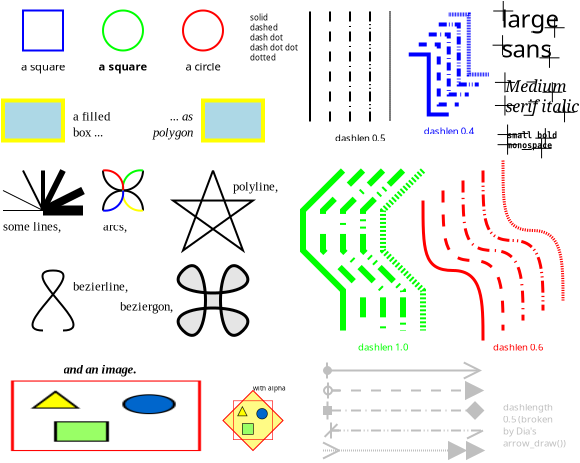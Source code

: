 <?xml version="1.0" encoding="UTF-8"?>
<dia:diagram xmlns:dia="http://www.lysator.liu.se/~alla/dia/">
  <dia:layer name="Background" visible="true">
    <dia:object type="Standard - Text" version="1" id="O0">
      <dia:attribute name="obj_pos">
        <dia:point val="26.108,5.081"/>
      </dia:attribute>
      <dia:attribute name="obj_bb">
        <dia:rectangle val="26.108,4.357;29.232,6.678"/>
      </dia:attribute>
      <dia:attribute name="text">
        <dia:composite type="text">
          <dia:attribute name="string">
            <dia:string>#Medium
serif italic#</dia:string>
          </dia:attribute>
          <dia:attribute name="font">
            <dia:font family="serif" style="8" name="Times-Italic"/>
          </dia:attribute>
          <dia:attribute name="height">
            <dia:real val="1"/>
          </dia:attribute>
          <dia:attribute name="pos">
            <dia:point val="26.108,5.081"/>
          </dia:attribute>
          <dia:attribute name="color">
            <dia:color val="#000000"/>
          </dia:attribute>
          <dia:attribute name="alignment">
            <dia:enum val="0"/>
          </dia:attribute>
        </dia:composite>
      </dia:attribute>
      <dia:attribute name="valign">
        <dia:enum val="3"/>
      </dia:attribute>
    </dia:object>
    <dia:object type="Standard - Polygon" version="0" id="O1">
      <dia:attribute name="obj_pos">
        <dia:point val="13.5,20"/>
      </dia:attribute>
      <dia:attribute name="obj_bb">
        <dia:rectangle val="12,20;15,23"/>
      </dia:attribute>
      <dia:attribute name="poly_points">
        <dia:point val="13.5,20"/>
        <dia:point val="15,21.5"/>
        <dia:point val="13.5,23"/>
        <dia:point val="12,21.5"/>
      </dia:attribute>
      <dia:attribute name="line_color">
        <dia:color val="#ff0000"/>
      </dia:attribute>
      <dia:attribute name="line_width">
        <dia:real val="0"/>
      </dia:attribute>
      <dia:attribute name="inner_color">
        <dia:color val="#fffb85"/>
      </dia:attribute>
      <dia:attribute name="show_background">
        <dia:boolean val="true"/>
      </dia:attribute>
    </dia:object>
    <dia:object type="Standard - Box" version="0" id="O2">
      <dia:attribute name="obj_pos">
        <dia:point val="6,1"/>
      </dia:attribute>
      <dia:attribute name="obj_bb">
        <dia:rectangle val="5.95,0.95;8.05,3.05"/>
      </dia:attribute>
      <dia:attribute name="elem_corner">
        <dia:point val="6,1"/>
      </dia:attribute>
      <dia:attribute name="elem_width">
        <dia:real val="2"/>
      </dia:attribute>
      <dia:attribute name="elem_height">
        <dia:real val="2"/>
      </dia:attribute>
      <dia:attribute name="border_color">
        <dia:color val="#00ff00"/>
      </dia:attribute>
      <dia:attribute name="show_background">
        <dia:boolean val="true"/>
      </dia:attribute>
      <dia:attribute name="corner_radius">
        <dia:real val="1"/>
      </dia:attribute>
    </dia:object>
    <dia:object type="Standard - Text" version="1" id="O3">
      <dia:attribute name="obj_pos">
        <dia:point val="7,4"/>
      </dia:attribute>
      <dia:attribute name="obj_bb">
        <dia:rectangle val="5.725,3.4;8.275,4.3"/>
      </dia:attribute>
      <dia:attribute name="text">
        <dia:composite type="text">
          <dia:attribute name="string">
            <dia:string>#a square#</dia:string>
          </dia:attribute>
          <dia:attribute name="font">
            <dia:font family="sans" style="80" name="Helvetica-Bold"/>
          </dia:attribute>
          <dia:attribute name="height">
            <dia:real val="0.7"/>
          </dia:attribute>
          <dia:attribute name="pos">
            <dia:point val="7,4"/>
          </dia:attribute>
          <dia:attribute name="color">
            <dia:color val="#000000"/>
          </dia:attribute>
          <dia:attribute name="alignment">
            <dia:enum val="1"/>
          </dia:attribute>
        </dia:composite>
      </dia:attribute>
      <dia:attribute name="valign">
        <dia:enum val="3"/>
      </dia:attribute>
    </dia:object>
    <dia:object type="Standard - Ellipse" version="0" id="O4">
      <dia:attribute name="obj_pos">
        <dia:point val="10,1"/>
      </dia:attribute>
      <dia:attribute name="obj_bb">
        <dia:rectangle val="9.95,0.95;12.05,3.05"/>
      </dia:attribute>
      <dia:attribute name="elem_corner">
        <dia:point val="10,1"/>
      </dia:attribute>
      <dia:attribute name="elem_width">
        <dia:real val="2"/>
      </dia:attribute>
      <dia:attribute name="elem_height">
        <dia:real val="2"/>
      </dia:attribute>
      <dia:attribute name="border_color">
        <dia:color val="#ff0000"/>
      </dia:attribute>
      <dia:attribute name="show_background">
        <dia:boolean val="false"/>
      </dia:attribute>
    </dia:object>
    <dia:object type="Standard - Text" version="1" id="O5">
      <dia:attribute name="obj_pos">
        <dia:point val="11,4"/>
      </dia:attribute>
      <dia:attribute name="obj_bb">
        <dia:rectangle val="9.975,3.4;12.025,4.3"/>
      </dia:attribute>
      <dia:attribute name="text">
        <dia:composite type="text">
          <dia:attribute name="string">
            <dia:string>#a circle#</dia:string>
          </dia:attribute>
          <dia:attribute name="font">
            <dia:font family="sans" style="0" name="Helvetica"/>
          </dia:attribute>
          <dia:attribute name="height">
            <dia:real val="0.7"/>
          </dia:attribute>
          <dia:attribute name="pos">
            <dia:point val="11,4"/>
          </dia:attribute>
          <dia:attribute name="color">
            <dia:color val="#000000"/>
          </dia:attribute>
          <dia:attribute name="alignment">
            <dia:enum val="1"/>
          </dia:attribute>
        </dia:composite>
      </dia:attribute>
      <dia:attribute name="valign">
        <dia:enum val="3"/>
      </dia:attribute>
    </dia:object>
    <dia:object type="Standard - Box" version="0" id="O6">
      <dia:attribute name="obj_pos">
        <dia:point val="1,5.5"/>
      </dia:attribute>
      <dia:attribute name="obj_bb">
        <dia:rectangle val="0.9,5.4;4.1,7.6"/>
      </dia:attribute>
      <dia:attribute name="elem_corner">
        <dia:point val="1,5.5"/>
      </dia:attribute>
      <dia:attribute name="elem_width">
        <dia:real val="3"/>
      </dia:attribute>
      <dia:attribute name="elem_height">
        <dia:real val="2"/>
      </dia:attribute>
      <dia:attribute name="border_width">
        <dia:real val="0.2"/>
      </dia:attribute>
      <dia:attribute name="border_color">
        <dia:color val="#ffff00"/>
      </dia:attribute>
      <dia:attribute name="inner_color">
        <dia:color val="#add8e6"/>
      </dia:attribute>
      <dia:attribute name="show_background">
        <dia:boolean val="true"/>
      </dia:attribute>
    </dia:object>
    <dia:object type="Standard - Text" version="1" id="O7">
      <dia:attribute name="obj_pos">
        <dia:point val="4.5,6.5"/>
      </dia:attribute>
      <dia:attribute name="obj_bb">
        <dia:rectangle val="4.5,5.9;6.1,7.7"/>
      </dia:attribute>
      <dia:attribute name="text">
        <dia:composite type="text">
          <dia:attribute name="string">
            <dia:string>#a filled
box ...#</dia:string>
          </dia:attribute>
          <dia:attribute name="font">
            <dia:font family="times new roman" style="0" name="Times-Roman"/>
          </dia:attribute>
          <dia:attribute name="height">
            <dia:real val="0.8"/>
          </dia:attribute>
          <dia:attribute name="pos">
            <dia:point val="4.5,6.5"/>
          </dia:attribute>
          <dia:attribute name="color">
            <dia:color val="#000000"/>
          </dia:attribute>
          <dia:attribute name="alignment">
            <dia:enum val="0"/>
          </dia:attribute>
        </dia:composite>
      </dia:attribute>
      <dia:attribute name="valign">
        <dia:enum val="3"/>
      </dia:attribute>
    </dia:object>
    <dia:object type="Standard - Polygon" version="0" id="O8">
      <dia:attribute name="obj_pos">
        <dia:point val="11,5.5"/>
      </dia:attribute>
      <dia:attribute name="obj_bb">
        <dia:rectangle val="10.9,5.4;14.1,7.6"/>
      </dia:attribute>
      <dia:attribute name="poly_points">
        <dia:point val="11,5.5"/>
        <dia:point val="14,5.5"/>
        <dia:point val="14,7.5"/>
        <dia:point val="11,7.5"/>
      </dia:attribute>
      <dia:attribute name="line_color">
        <dia:color val="#ffff00"/>
      </dia:attribute>
      <dia:attribute name="line_width">
        <dia:real val="0.2"/>
      </dia:attribute>
      <dia:attribute name="inner_color">
        <dia:color val="#add8e6"/>
      </dia:attribute>
      <dia:attribute name="show_background">
        <dia:boolean val="true"/>
      </dia:attribute>
    </dia:object>
    <dia:object type="Standard - Text" version="1" id="O9">
      <dia:attribute name="obj_pos">
        <dia:point val="10.5,6.5"/>
      </dia:attribute>
      <dia:attribute name="obj_bb">
        <dia:rectangle val="8.5,5.9;10.5,7.7"/>
      </dia:attribute>
      <dia:attribute name="text">
        <dia:composite type="text">
          <dia:attribute name="string">
            <dia:string>#... as
polygon#</dia:string>
          </dia:attribute>
          <dia:attribute name="font">
            <dia:font family="times new roman" style="8" name="Times-Italic"/>
          </dia:attribute>
          <dia:attribute name="height">
            <dia:real val="0.8"/>
          </dia:attribute>
          <dia:attribute name="pos">
            <dia:point val="10.5,6.5"/>
          </dia:attribute>
          <dia:attribute name="color">
            <dia:color val="#000000"/>
          </dia:attribute>
          <dia:attribute name="alignment">
            <dia:enum val="2"/>
          </dia:attribute>
        </dia:composite>
      </dia:attribute>
      <dia:attribute name="valign">
        <dia:enum val="3"/>
      </dia:attribute>
    </dia:object>
    <dia:object type="Standard - Text" version="1" id="O10">
      <dia:attribute name="obj_pos">
        <dia:point val="3,4"/>
      </dia:attribute>
      <dia:attribute name="obj_bb">
        <dia:rectangle val="1.75,3.4;4.25,4.3"/>
      </dia:attribute>
      <dia:attribute name="text">
        <dia:composite type="text">
          <dia:attribute name="string">
            <dia:string>#a square#</dia:string>
          </dia:attribute>
          <dia:attribute name="font">
            <dia:font family="sans" style="0" name="Helvetica"/>
          </dia:attribute>
          <dia:attribute name="height">
            <dia:real val="0.7"/>
          </dia:attribute>
          <dia:attribute name="pos">
            <dia:point val="3,4"/>
          </dia:attribute>
          <dia:attribute name="color">
            <dia:color val="#000000"/>
          </dia:attribute>
          <dia:attribute name="alignment">
            <dia:enum val="1"/>
          </dia:attribute>
        </dia:composite>
      </dia:attribute>
      <dia:attribute name="valign">
        <dia:enum val="3"/>
      </dia:attribute>
    </dia:object>
    <dia:object type="Standard - Box" version="0" id="O11">
      <dia:attribute name="obj_pos">
        <dia:point val="2,1"/>
      </dia:attribute>
      <dia:attribute name="obj_bb">
        <dia:rectangle val="1.95,0.95;4.05,3.05"/>
      </dia:attribute>
      <dia:attribute name="elem_corner">
        <dia:point val="2,1"/>
      </dia:attribute>
      <dia:attribute name="elem_width">
        <dia:real val="2"/>
      </dia:attribute>
      <dia:attribute name="elem_height">
        <dia:real val="2"/>
      </dia:attribute>
      <dia:attribute name="border_color">
        <dia:color val="#0000ff"/>
      </dia:attribute>
      <dia:attribute name="show_background">
        <dia:boolean val="true"/>
      </dia:attribute>
    </dia:object>
    <dia:object type="Standard - Line" version="0" id="O12">
      <dia:attribute name="obj_pos">
        <dia:point val="1,11"/>
      </dia:attribute>
      <dia:attribute name="obj_bb">
        <dia:rectangle val="0.995,10.995;3.005,11.005"/>
      </dia:attribute>
      <dia:attribute name="conn_endpoints">
        <dia:point val="1,11"/>
        <dia:point val="3,11"/>
      </dia:attribute>
      <dia:attribute name="numcp">
        <dia:int val="1"/>
      </dia:attribute>
      <dia:attribute name="line_width">
        <dia:real val="0.01"/>
      </dia:attribute>
    </dia:object>
    <dia:object type="Standard - Line" version="0" id="O13">
      <dia:attribute name="obj_pos">
        <dia:point val="3,11"/>
      </dia:attribute>
      <dia:attribute name="obj_bb">
        <dia:rectangle val="0.966,9.966;3.034,11.034"/>
      </dia:attribute>
      <dia:attribute name="conn_endpoints">
        <dia:point val="3,11"/>
        <dia:point val="1,10"/>
      </dia:attribute>
      <dia:attribute name="numcp">
        <dia:int val="1"/>
      </dia:attribute>
      <dia:attribute name="line_width">
        <dia:real val="0.05"/>
      </dia:attribute>
    </dia:object>
    <dia:object type="Standard - Line" version="0" id="O14">
      <dia:attribute name="obj_pos">
        <dia:point val="3,11"/>
      </dia:attribute>
      <dia:attribute name="obj_bb">
        <dia:rectangle val="1.933,8.933;3.067,11.067"/>
      </dia:attribute>
      <dia:attribute name="conn_endpoints">
        <dia:point val="3,11"/>
        <dia:point val="2,9"/>
      </dia:attribute>
      <dia:attribute name="numcp">
        <dia:int val="1"/>
      </dia:attribute>
    </dia:object>
    <dia:object type="Standard - Line" version="0" id="O15">
      <dia:attribute name="obj_pos">
        <dia:point val="3,11"/>
      </dia:attribute>
      <dia:attribute name="obj_bb">
        <dia:rectangle val="2.9,8.9;3.1,11.1"/>
      </dia:attribute>
      <dia:attribute name="conn_endpoints">
        <dia:point val="3,11"/>
        <dia:point val="3,9"/>
      </dia:attribute>
      <dia:attribute name="numcp">
        <dia:int val="1"/>
      </dia:attribute>
      <dia:attribute name="line_width">
        <dia:real val="0.2"/>
      </dia:attribute>
    </dia:object>
    <dia:object type="Standard - Line" version="0" id="O16">
      <dia:attribute name="obj_pos">
        <dia:point val="3,11"/>
      </dia:attribute>
      <dia:attribute name="obj_bb">
        <dia:rectangle val="2.799,8.799;4.201,11.201"/>
      </dia:attribute>
      <dia:attribute name="conn_endpoints">
        <dia:point val="3,11"/>
        <dia:point val="4,9"/>
      </dia:attribute>
      <dia:attribute name="numcp">
        <dia:int val="1"/>
      </dia:attribute>
      <dia:attribute name="line_width">
        <dia:real val="0.3"/>
      </dia:attribute>
    </dia:object>
    <dia:object type="Standard - Line" version="0" id="O17">
      <dia:attribute name="obj_pos">
        <dia:point val="3,11"/>
      </dia:attribute>
      <dia:attribute name="obj_bb">
        <dia:rectangle val="2.732,9.732;5.268,11.268"/>
      </dia:attribute>
      <dia:attribute name="conn_endpoints">
        <dia:point val="3,11"/>
        <dia:point val="5,10"/>
      </dia:attribute>
      <dia:attribute name="numcp">
        <dia:int val="1"/>
      </dia:attribute>
      <dia:attribute name="line_width">
        <dia:real val="0.4"/>
      </dia:attribute>
    </dia:object>
    <dia:object type="Standard - Line" version="0" id="O18">
      <dia:attribute name="obj_pos">
        <dia:point val="3,11"/>
      </dia:attribute>
      <dia:attribute name="obj_bb">
        <dia:rectangle val="2.75,10.75;5.25,11.25"/>
      </dia:attribute>
      <dia:attribute name="conn_endpoints">
        <dia:point val="3,11"/>
        <dia:point val="5,11"/>
      </dia:attribute>
      <dia:attribute name="numcp">
        <dia:int val="1"/>
      </dia:attribute>
      <dia:attribute name="line_width">
        <dia:real val="0.5"/>
      </dia:attribute>
    </dia:object>
    <dia:object type="Standard - Text" version="1" id="O19">
      <dia:attribute name="obj_pos">
        <dia:point val="1,12"/>
      </dia:attribute>
      <dia:attribute name="obj_bb">
        <dia:rectangle val="1,11.4;3.8,12.4"/>
      </dia:attribute>
      <dia:attribute name="text">
        <dia:composite type="text">
          <dia:attribute name="string">
            <dia:string>#some lines,#</dia:string>
          </dia:attribute>
          <dia:attribute name="font">
            <dia:font family="times new roman" style="0" name="Times-Roman"/>
          </dia:attribute>
          <dia:attribute name="height">
            <dia:real val="0.8"/>
          </dia:attribute>
          <dia:attribute name="pos">
            <dia:point val="1,12"/>
          </dia:attribute>
          <dia:attribute name="color">
            <dia:color val="#000000"/>
          </dia:attribute>
          <dia:attribute name="alignment">
            <dia:enum val="0"/>
          </dia:attribute>
        </dia:composite>
      </dia:attribute>
      <dia:attribute name="valign">
        <dia:enum val="3"/>
      </dia:attribute>
    </dia:object>
    <dia:object type="Standard - Arc" version="0" id="O20">
      <dia:attribute name="obj_pos">
        <dia:point val="6,9"/>
      </dia:attribute>
      <dia:attribute name="obj_bb">
        <dia:rectangle val="5.95,8.95;8.05,10.05"/>
      </dia:attribute>
      <dia:attribute name="conn_endpoints">
        <dia:point val="6,9"/>
        <dia:point val="8,9"/>
      </dia:attribute>
      <dia:attribute name="curve_distance">
        <dia:real val="1"/>
      </dia:attribute>
    </dia:object>
    <dia:object type="Standard - Arc" version="0" id="O21">
      <dia:attribute name="obj_pos">
        <dia:point val="6,11"/>
      </dia:attribute>
      <dia:attribute name="obj_bb">
        <dia:rectangle val="5.95,9.95;8.05,11.05"/>
      </dia:attribute>
      <dia:attribute name="conn_endpoints">
        <dia:point val="6,11"/>
        <dia:point val="8,11"/>
      </dia:attribute>
      <dia:attribute name="curve_distance">
        <dia:real val="-1"/>
      </dia:attribute>
    </dia:object>
    <dia:object type="Standard - Text" version="1" id="O22">
      <dia:attribute name="obj_pos">
        <dia:point val="6,12"/>
      </dia:attribute>
      <dia:attribute name="obj_bb">
        <dia:rectangle val="6,11.4;7.2,12.4"/>
      </dia:attribute>
      <dia:attribute name="text">
        <dia:composite type="text">
          <dia:attribute name="string">
            <dia:string>#arcs,#</dia:string>
          </dia:attribute>
          <dia:attribute name="font">
            <dia:font family="times new roman" style="0" name="Times-Roman"/>
          </dia:attribute>
          <dia:attribute name="height">
            <dia:real val="0.8"/>
          </dia:attribute>
          <dia:attribute name="pos">
            <dia:point val="6,12"/>
          </dia:attribute>
          <dia:attribute name="color">
            <dia:color val="#000000"/>
          </dia:attribute>
          <dia:attribute name="alignment">
            <dia:enum val="0"/>
          </dia:attribute>
        </dia:composite>
      </dia:attribute>
      <dia:attribute name="valign">
        <dia:enum val="3"/>
      </dia:attribute>
    </dia:object>
    <dia:object type="Standard - PolyLine" version="0" id="O23">
      <dia:attribute name="obj_pos">
        <dia:point val="11.5,9"/>
      </dia:attribute>
      <dia:attribute name="obj_bb">
        <dia:rectangle val="9.344,8.936;13.656,13.136"/>
      </dia:attribute>
      <dia:attribute name="poly_points">
        <dia:point val="11.5,9"/>
        <dia:point val="10,13"/>
        <dia:point val="13.5,10.5"/>
        <dia:point val="9.5,10.5"/>
        <dia:point val="13,13"/>
        <dia:point val="11.5,9"/>
      </dia:attribute>
    </dia:object>
    <dia:object type="Standard - Text" version="1" id="O24">
      <dia:attribute name="obj_pos">
        <dia:point val="12.5,10"/>
      </dia:attribute>
      <dia:attribute name="obj_bb">
        <dia:rectangle val="12.5,9.4;14.65,10.4"/>
      </dia:attribute>
      <dia:attribute name="text">
        <dia:composite type="text">
          <dia:attribute name="string">
            <dia:string>#polyline,#</dia:string>
          </dia:attribute>
          <dia:attribute name="font">
            <dia:font family="times new roman" style="0" name="Times-Roman"/>
          </dia:attribute>
          <dia:attribute name="height">
            <dia:real val="0.8"/>
          </dia:attribute>
          <dia:attribute name="pos">
            <dia:point val="12.5,10"/>
          </dia:attribute>
          <dia:attribute name="color">
            <dia:color val="#000000"/>
          </dia:attribute>
          <dia:attribute name="alignment">
            <dia:enum val="0"/>
          </dia:attribute>
        </dia:composite>
      </dia:attribute>
      <dia:attribute name="valign">
        <dia:enum val="3"/>
      </dia:attribute>
    </dia:object>
    <dia:object type="Standard - BezierLine" version="0" id="O25">
      <dia:attribute name="obj_pos">
        <dia:point val="4,17"/>
      </dia:attribute>
      <dia:attribute name="obj_bb">
        <dia:rectangle val="2.425,13.95;4.575,17.05"/>
      </dia:attribute>
      <dia:attribute name="bez_points">
        <dia:point val="4,17"/>
        <dia:point val="6,17"/>
        <dia:point val="1.5,14"/>
        <dia:point val="3.5,14"/>
        <dia:point val="5.5,14"/>
        <dia:point val="1,17"/>
        <dia:point val="3,17"/>
      </dia:attribute>
      <dia:attribute name="corner_types">
        <dia:enum val="0"/>
        <dia:enum val="0"/>
        <dia:enum val="0"/>
      </dia:attribute>
    </dia:object>
    <dia:object type="Standard - Text" version="1" id="O26">
      <dia:attribute name="obj_pos">
        <dia:point val="4.5,15"/>
      </dia:attribute>
      <dia:attribute name="obj_bb">
        <dia:rectangle val="4.5,14.4;7.05,15.4"/>
      </dia:attribute>
      <dia:attribute name="text">
        <dia:composite type="text">
          <dia:attribute name="string">
            <dia:string>#bezierline,#</dia:string>
          </dia:attribute>
          <dia:attribute name="font">
            <dia:font family="times new roman" style="0" name="Times-Roman"/>
          </dia:attribute>
          <dia:attribute name="height">
            <dia:real val="0.8"/>
          </dia:attribute>
          <dia:attribute name="pos">
            <dia:point val="4.5,15"/>
          </dia:attribute>
          <dia:attribute name="color">
            <dia:color val="#000000"/>
          </dia:attribute>
          <dia:attribute name="alignment">
            <dia:enum val="0"/>
          </dia:attribute>
        </dia:composite>
      </dia:attribute>
      <dia:attribute name="valign">
        <dia:enum val="3"/>
      </dia:attribute>
    </dia:object>
    <dia:object type="Standard - Beziergon" version="0" id="O27">
      <dia:attribute name="obj_pos">
        <dia:point val="10,14"/>
      </dia:attribute>
      <dia:attribute name="obj_bb">
        <dia:rectangle val="9.293,13.293;13.707,17.707"/>
      </dia:attribute>
      <dia:attribute name="bez_points">
        <dia:point val="10,14"/>
        <dia:point val="8.5,15.5"/>
        <dia:point val="14.5,15.5"/>
        <dia:point val="13,14"/>
        <dia:point val="11.5,12.5"/>
        <dia:point val="11.5,18.5"/>
        <dia:point val="13,17"/>
        <dia:point val="14.5,15.5"/>
        <dia:point val="8.5,15.5"/>
        <dia:point val="10,17"/>
        <dia:point val="11.5,18.5"/>
        <dia:point val="11.5,12.5"/>
      </dia:attribute>
      <dia:attribute name="corner_types">
        <dia:enum val="366"/>
        <dia:enum val="0"/>
        <dia:enum val="0"/>
        <dia:enum val="0"/>
        <dia:enum val="0"/>
      </dia:attribute>
      <dia:attribute name="line_width">
        <dia:real val="0.15"/>
      </dia:attribute>
      <dia:attribute name="inner_color">
        <dia:color val="#e5e5e5"/>
      </dia:attribute>
      <dia:attribute name="show_background">
        <dia:boolean val="true"/>
      </dia:attribute>
    </dia:object>
    <dia:object type="Standard - Image" version="0" id="O28">
      <dia:attribute name="obj_pos">
        <dia:point val="1.4,19.5"/>
      </dia:attribute>
      <dia:attribute name="obj_bb">
        <dia:rectangle val="1.35,19.45;10.95,23.079"/>
      </dia:attribute>
      <dia:attribute name="elem_corner">
        <dia:point val="1.4,19.5"/>
      </dia:attribute>
      <dia:attribute name="elem_width">
        <dia:real val="9.5"/>
      </dia:attribute>
      <dia:attribute name="elem_height">
        <dia:real val="3.529"/>
      </dia:attribute>
      <dia:attribute name="draw_border">
        <dia:boolean val="false"/>
      </dia:attribute>
      <dia:attribute name="keep_aspect">
        <dia:boolean val="true"/>
      </dia:attribute>
      <dia:attribute name="file">
        <dia:string>#dia_logo.png#</dia:string>
      </dia:attribute>
    </dia:object>
    <dia:object type="Standard - Text" version="1" id="O29">
      <dia:attribute name="obj_pos">
        <dia:point val="9.5,16"/>
      </dia:attribute>
      <dia:attribute name="obj_bb">
        <dia:rectangle val="6.9,15.4;9.5,16.4"/>
      </dia:attribute>
      <dia:attribute name="text">
        <dia:composite type="text">
          <dia:attribute name="string">
            <dia:string>#beziergon,#</dia:string>
          </dia:attribute>
          <dia:attribute name="font">
            <dia:font family="times new roman" style="0" name="Times-Roman"/>
          </dia:attribute>
          <dia:attribute name="height">
            <dia:real val="0.8"/>
          </dia:attribute>
          <dia:attribute name="pos">
            <dia:point val="9.5,16"/>
          </dia:attribute>
          <dia:attribute name="color">
            <dia:color val="#000000"/>
          </dia:attribute>
          <dia:attribute name="alignment">
            <dia:enum val="2"/>
          </dia:attribute>
        </dia:composite>
      </dia:attribute>
      <dia:attribute name="valign">
        <dia:enum val="3"/>
      </dia:attribute>
    </dia:object>
    <dia:object type="Standard - Text" version="1" id="O30">
      <dia:attribute name="obj_pos">
        <dia:point val="5.85,19.15"/>
      </dia:attribute>
      <dia:attribute name="obj_bb">
        <dia:rectangle val="4.1,18.55;7.6,19.55"/>
      </dia:attribute>
      <dia:attribute name="text">
        <dia:composite type="text">
          <dia:attribute name="string">
            <dia:string>#and an image.#</dia:string>
          </dia:attribute>
          <dia:attribute name="font">
            <dia:font family="times new roman" style="88" name="Times-BoldItalic"/>
          </dia:attribute>
          <dia:attribute name="height">
            <dia:real val="0.8"/>
          </dia:attribute>
          <dia:attribute name="pos">
            <dia:point val="5.85,19.15"/>
          </dia:attribute>
          <dia:attribute name="color">
            <dia:color val="#000000"/>
          </dia:attribute>
          <dia:attribute name="alignment">
            <dia:enum val="1"/>
          </dia:attribute>
        </dia:composite>
      </dia:attribute>
      <dia:attribute name="valign">
        <dia:enum val="3"/>
      </dia:attribute>
    </dia:object>
    <dia:object type="Standard - Text" version="1" id="O31">
      <dia:attribute name="obj_pos">
        <dia:point val="13.351,1.498"/>
      </dia:attribute>
      <dia:attribute name="obj_bb">
        <dia:rectangle val="13.351,1.033;15.816,3.728"/>
      </dia:attribute>
      <dia:attribute name="text">
        <dia:composite type="text">
          <dia:attribute name="string">
            <dia:string>#solid
dashed
dash dot
dash dot dot
dotted#</dia:string>
          </dia:attribute>
          <dia:attribute name="font">
            <dia:font family="sans" style="0" name="Helvetica"/>
          </dia:attribute>
          <dia:attribute name="height">
            <dia:real val="0.5"/>
          </dia:attribute>
          <dia:attribute name="pos">
            <dia:point val="13.351,1.498"/>
          </dia:attribute>
          <dia:attribute name="color">
            <dia:color val="#000000"/>
          </dia:attribute>
          <dia:attribute name="alignment">
            <dia:enum val="0"/>
          </dia:attribute>
        </dia:composite>
      </dia:attribute>
      <dia:attribute name="valign">
        <dia:enum val="3"/>
      </dia:attribute>
    </dia:object>
    <dia:group>
      <dia:object type="Standard - PolyLine" version="0" id="O32">
        <dia:attribute name="obj_pos">
          <dia:point val="18,9"/>
        </dia:attribute>
        <dia:attribute name="obj_bb">
          <dia:rectangle val="15.85,8.788;18.212,17.15"/>
        </dia:attribute>
        <dia:attribute name="poly_points">
          <dia:point val="18,9"/>
          <dia:point val="16,11"/>
          <dia:point val="16,13"/>
          <dia:point val="18,15"/>
          <dia:point val="18,17"/>
        </dia:attribute>
        <dia:attribute name="line_color">
          <dia:color val="#00ff00"/>
        </dia:attribute>
        <dia:attribute name="line_width">
          <dia:real val="0.3"/>
        </dia:attribute>
      </dia:object>
      <dia:object type="Standard - PolyLine" version="0" id="O33">
        <dia:attribute name="obj_pos">
          <dia:point val="19,9"/>
        </dia:attribute>
        <dia:attribute name="obj_bb">
          <dia:rectangle val="16.85,8.788;19.212,17.15"/>
        </dia:attribute>
        <dia:attribute name="poly_points">
          <dia:point val="19,9"/>
          <dia:point val="17,11"/>
          <dia:point val="17,13"/>
          <dia:point val="19,15"/>
          <dia:point val="19,17"/>
        </dia:attribute>
        <dia:attribute name="line_color">
          <dia:color val="#00ff00"/>
        </dia:attribute>
        <dia:attribute name="line_width">
          <dia:real val="0.3"/>
        </dia:attribute>
        <dia:attribute name="line_style">
          <dia:enum val="1"/>
        </dia:attribute>
      </dia:object>
      <dia:object type="Standard - PolyLine" version="0" id="O34">
        <dia:attribute name="obj_pos">
          <dia:point val="20,9"/>
        </dia:attribute>
        <dia:attribute name="obj_bb">
          <dia:rectangle val="17.85,8.788;20.212,17.15"/>
        </dia:attribute>
        <dia:attribute name="poly_points">
          <dia:point val="20,9"/>
          <dia:point val="18,11"/>
          <dia:point val="18,13"/>
          <dia:point val="20,15"/>
          <dia:point val="20,17"/>
        </dia:attribute>
        <dia:attribute name="line_color">
          <dia:color val="#00ff00"/>
        </dia:attribute>
        <dia:attribute name="line_width">
          <dia:real val="0.3"/>
        </dia:attribute>
        <dia:attribute name="line_style">
          <dia:enum val="2"/>
        </dia:attribute>
      </dia:object>
      <dia:object type="Standard - PolyLine" version="0" id="O35">
        <dia:attribute name="obj_pos">
          <dia:point val="21,9"/>
        </dia:attribute>
        <dia:attribute name="obj_bb">
          <dia:rectangle val="18.85,8.788;21.212,17.15"/>
        </dia:attribute>
        <dia:attribute name="poly_points">
          <dia:point val="21,9"/>
          <dia:point val="19,11"/>
          <dia:point val="19,13"/>
          <dia:point val="21,15"/>
          <dia:point val="21,17"/>
        </dia:attribute>
        <dia:attribute name="line_color">
          <dia:color val="#00ff00"/>
        </dia:attribute>
        <dia:attribute name="line_width">
          <dia:real val="0.3"/>
        </dia:attribute>
        <dia:attribute name="line_style">
          <dia:enum val="3"/>
        </dia:attribute>
      </dia:object>
      <dia:object type="Standard - PolyLine" version="0" id="O36">
        <dia:attribute name="obj_pos">
          <dia:point val="22,9"/>
        </dia:attribute>
        <dia:attribute name="obj_bb">
          <dia:rectangle val="19.85,8.788;22.212,17.15"/>
        </dia:attribute>
        <dia:attribute name="poly_points">
          <dia:point val="22,9"/>
          <dia:point val="20,11"/>
          <dia:point val="20,13"/>
          <dia:point val="22,15"/>
          <dia:point val="22,17"/>
        </dia:attribute>
        <dia:attribute name="line_color">
          <dia:color val="#00ff00"/>
        </dia:attribute>
        <dia:attribute name="line_width">
          <dia:real val="0.3"/>
        </dia:attribute>
        <dia:attribute name="line_style">
          <dia:enum val="4"/>
        </dia:attribute>
      </dia:object>
      <dia:object type="Standard - Text" version="1" id="O37">
        <dia:attribute name="obj_pos">
          <dia:point val="20,18"/>
        </dia:attribute>
        <dia:attribute name="obj_bb">
          <dia:rectangle val="18.7,17.5;21.3,18.25"/>
        </dia:attribute>
        <dia:attribute name="text">
          <dia:composite type="text">
            <dia:attribute name="string">
              <dia:string>#dashlen 1.0#</dia:string>
            </dia:attribute>
            <dia:attribute name="font">
              <dia:font family="sans" style="0" name="Helvetica"/>
            </dia:attribute>
            <dia:attribute name="height">
              <dia:real val="0.6"/>
            </dia:attribute>
            <dia:attribute name="pos">
              <dia:point val="20,18"/>
            </dia:attribute>
            <dia:attribute name="color">
              <dia:color val="#00ff00"/>
            </dia:attribute>
            <dia:attribute name="alignment">
              <dia:enum val="1"/>
            </dia:attribute>
          </dia:composite>
        </dia:attribute>
        <dia:attribute name="valign">
          <dia:enum val="3"/>
        </dia:attribute>
      </dia:object>
    </dia:group>
    <dia:group>
      <dia:object type="Standard - Line" version="0" id="O38">
        <dia:attribute name="obj_pos">
          <dia:point val="16.35,1.049"/>
        </dia:attribute>
        <dia:attribute name="obj_bb">
          <dia:rectangle val="16.3,0.999;16.4,6.599"/>
        </dia:attribute>
        <dia:attribute name="conn_endpoints">
          <dia:point val="16.35,1.049"/>
          <dia:point val="16.35,6.549"/>
        </dia:attribute>
        <dia:attribute name="numcp">
          <dia:int val="1"/>
        </dia:attribute>
      </dia:object>
      <dia:object type="Standard - Line" version="0" id="O39">
        <dia:attribute name="obj_pos">
          <dia:point val="17.35,6.549"/>
        </dia:attribute>
        <dia:attribute name="obj_bb">
          <dia:rectangle val="17.3,0.999;17.4,6.599"/>
        </dia:attribute>
        <dia:attribute name="conn_endpoints">
          <dia:point val="17.35,6.549"/>
          <dia:point val="17.35,1.049"/>
        </dia:attribute>
        <dia:attribute name="numcp">
          <dia:int val="1"/>
        </dia:attribute>
        <dia:attribute name="line_style">
          <dia:enum val="1"/>
        </dia:attribute>
        <dia:attribute name="dashlength">
          <dia:real val="0.5"/>
        </dia:attribute>
      </dia:object>
      <dia:object type="Standard - Line" version="0" id="O40">
        <dia:attribute name="obj_pos">
          <dia:point val="18.35,1.049"/>
        </dia:attribute>
        <dia:attribute name="obj_bb">
          <dia:rectangle val="18.3,0.999;18.4,6.599"/>
        </dia:attribute>
        <dia:attribute name="conn_endpoints">
          <dia:point val="18.35,1.049"/>
          <dia:point val="18.35,6.549"/>
        </dia:attribute>
        <dia:attribute name="numcp">
          <dia:int val="1"/>
        </dia:attribute>
        <dia:attribute name="line_style">
          <dia:enum val="2"/>
        </dia:attribute>
        <dia:attribute name="dashlength">
          <dia:real val="0.5"/>
        </dia:attribute>
      </dia:object>
      <dia:object type="Standard - Line" version="0" id="O41">
        <dia:attribute name="obj_pos">
          <dia:point val="19.35,1.049"/>
        </dia:attribute>
        <dia:attribute name="obj_bb">
          <dia:rectangle val="19.3,0.999;19.4,6.599"/>
        </dia:attribute>
        <dia:attribute name="conn_endpoints">
          <dia:point val="19.35,1.049"/>
          <dia:point val="19.35,6.549"/>
        </dia:attribute>
        <dia:attribute name="numcp">
          <dia:int val="1"/>
        </dia:attribute>
        <dia:attribute name="line_style">
          <dia:enum val="3"/>
        </dia:attribute>
        <dia:attribute name="dashlength">
          <dia:real val="0.5"/>
        </dia:attribute>
      </dia:object>
      <dia:object type="Standard - Line" version="0" id="O42">
        <dia:attribute name="obj_pos">
          <dia:point val="20.35,1.049"/>
        </dia:attribute>
        <dia:attribute name="obj_bb">
          <dia:rectangle val="20.3,0.999;20.4,6.599"/>
        </dia:attribute>
        <dia:attribute name="conn_endpoints">
          <dia:point val="20.35,1.049"/>
          <dia:point val="20.35,6.549"/>
        </dia:attribute>
        <dia:attribute name="numcp">
          <dia:int val="1"/>
        </dia:attribute>
        <dia:attribute name="line_style">
          <dia:enum val="4"/>
        </dia:attribute>
        <dia:attribute name="dashlength">
          <dia:real val="0.5"/>
        </dia:attribute>
      </dia:object>
      <dia:object type="Standard - Text" version="1" id="O43">
        <dia:attribute name="obj_pos">
          <dia:point val="18.85,7.549"/>
        </dia:attribute>
        <dia:attribute name="obj_bb">
          <dia:rectangle val="17.55,7.049;20.15,7.799"/>
        </dia:attribute>
        <dia:attribute name="text">
          <dia:composite type="text">
            <dia:attribute name="string">
              <dia:string>#dashlen 0.5#</dia:string>
            </dia:attribute>
            <dia:attribute name="font">
              <dia:font family="sans" style="0" name="Helvetica"/>
            </dia:attribute>
            <dia:attribute name="height">
              <dia:real val="0.6"/>
            </dia:attribute>
            <dia:attribute name="pos">
              <dia:point val="18.85,7.549"/>
            </dia:attribute>
            <dia:attribute name="color">
              <dia:color val="#000000"/>
            </dia:attribute>
            <dia:attribute name="alignment">
              <dia:enum val="1"/>
            </dia:attribute>
          </dia:composite>
        </dia:attribute>
        <dia:attribute name="valign">
          <dia:enum val="3"/>
        </dia:attribute>
      </dia:object>
    </dia:group>
    <dia:group>
      <dia:object type="Standard - ZigZagLine" version="1" id="O44">
        <dia:attribute name="obj_pos">
          <dia:point val="21.287,3.199"/>
        </dia:attribute>
        <dia:attribute name="obj_bb">
          <dia:rectangle val="21.187,3.099;23.387,6.299"/>
        </dia:attribute>
        <dia:attribute name="orth_points">
          <dia:point val="21.287,3.199"/>
          <dia:point val="22.287,3.199"/>
          <dia:point val="22.287,6.199"/>
          <dia:point val="23.287,6.199"/>
        </dia:attribute>
        <dia:attribute name="orth_orient">
          <dia:enum val="0"/>
          <dia:enum val="1"/>
          <dia:enum val="0"/>
        </dia:attribute>
        <dia:attribute name="autorouting">
          <dia:boolean val="false"/>
        </dia:attribute>
        <dia:attribute name="line_color">
          <dia:color val="#0000ff"/>
        </dia:attribute>
        <dia:attribute name="line_width">
          <dia:real val="0.2"/>
        </dia:attribute>
      </dia:object>
      <dia:object type="Standard - ZigZagLine" version="1" id="O45">
        <dia:attribute name="obj_pos">
          <dia:point val="21.787,2.699"/>
        </dia:attribute>
        <dia:attribute name="obj_bb">
          <dia:rectangle val="21.687,2.599;23.887,5.799"/>
        </dia:attribute>
        <dia:attribute name="orth_points">
          <dia:point val="21.787,2.699"/>
          <dia:point val="22.787,2.699"/>
          <dia:point val="22.787,5.699"/>
          <dia:point val="23.787,5.699"/>
        </dia:attribute>
        <dia:attribute name="orth_orient">
          <dia:enum val="0"/>
          <dia:enum val="1"/>
          <dia:enum val="0"/>
        </dia:attribute>
        <dia:attribute name="autorouting">
          <dia:boolean val="false"/>
        </dia:attribute>
        <dia:attribute name="line_color">
          <dia:color val="#0000ff"/>
        </dia:attribute>
        <dia:attribute name="line_width">
          <dia:real val="0.2"/>
        </dia:attribute>
        <dia:attribute name="line_style">
          <dia:enum val="1"/>
        </dia:attribute>
        <dia:attribute name="dashlength">
          <dia:real val="0.4"/>
        </dia:attribute>
      </dia:object>
      <dia:object type="Standard - ZigZagLine" version="1" id="O46">
        <dia:attribute name="obj_pos">
          <dia:point val="22.287,2.199"/>
        </dia:attribute>
        <dia:attribute name="obj_bb">
          <dia:rectangle val="22.187,2.099;24.387,5.299"/>
        </dia:attribute>
        <dia:attribute name="orth_points">
          <dia:point val="22.287,2.199"/>
          <dia:point val="23.287,2.199"/>
          <dia:point val="23.287,5.199"/>
          <dia:point val="24.287,5.199"/>
        </dia:attribute>
        <dia:attribute name="orth_orient">
          <dia:enum val="0"/>
          <dia:enum val="1"/>
          <dia:enum val="0"/>
        </dia:attribute>
        <dia:attribute name="autorouting">
          <dia:boolean val="false"/>
        </dia:attribute>
        <dia:attribute name="line_color">
          <dia:color val="#0000ff"/>
        </dia:attribute>
        <dia:attribute name="line_width">
          <dia:real val="0.2"/>
        </dia:attribute>
        <dia:attribute name="line_style">
          <dia:enum val="2"/>
        </dia:attribute>
        <dia:attribute name="dashlength">
          <dia:real val="0.4"/>
        </dia:attribute>
      </dia:object>
      <dia:object type="Standard - ZigZagLine" version="1" id="O47">
        <dia:attribute name="obj_pos">
          <dia:point val="22.787,1.699"/>
        </dia:attribute>
        <dia:attribute name="obj_bb">
          <dia:rectangle val="22.687,1.599;24.887,4.799"/>
        </dia:attribute>
        <dia:attribute name="orth_points">
          <dia:point val="22.787,1.699"/>
          <dia:point val="23.787,1.699"/>
          <dia:point val="23.787,4.699"/>
          <dia:point val="24.787,4.699"/>
        </dia:attribute>
        <dia:attribute name="orth_orient">
          <dia:enum val="0"/>
          <dia:enum val="1"/>
          <dia:enum val="0"/>
        </dia:attribute>
        <dia:attribute name="autorouting">
          <dia:boolean val="false"/>
        </dia:attribute>
        <dia:attribute name="line_color">
          <dia:color val="#0000ff"/>
        </dia:attribute>
        <dia:attribute name="line_width">
          <dia:real val="0.2"/>
        </dia:attribute>
        <dia:attribute name="line_style">
          <dia:enum val="3"/>
        </dia:attribute>
        <dia:attribute name="dashlength">
          <dia:real val="0.4"/>
        </dia:attribute>
      </dia:object>
      <dia:object type="Standard - ZigZagLine" version="1" id="O48">
        <dia:attribute name="obj_pos">
          <dia:point val="23.287,1.199"/>
        </dia:attribute>
        <dia:attribute name="obj_bb">
          <dia:rectangle val="23.187,1.099;25.387,4.299"/>
        </dia:attribute>
        <dia:attribute name="orth_points">
          <dia:point val="23.287,1.199"/>
          <dia:point val="24.287,1.199"/>
          <dia:point val="24.287,4.199"/>
          <dia:point val="25.287,4.199"/>
        </dia:attribute>
        <dia:attribute name="orth_orient">
          <dia:enum val="0"/>
          <dia:enum val="1"/>
          <dia:enum val="0"/>
        </dia:attribute>
        <dia:attribute name="autorouting">
          <dia:boolean val="false"/>
        </dia:attribute>
        <dia:attribute name="line_color">
          <dia:color val="#0000ff"/>
        </dia:attribute>
        <dia:attribute name="line_width">
          <dia:real val="0.2"/>
        </dia:attribute>
        <dia:attribute name="line_style">
          <dia:enum val="4"/>
        </dia:attribute>
        <dia:attribute name="dashlength">
          <dia:real val="0.4"/>
        </dia:attribute>
      </dia:object>
      <dia:object type="Standard - Text" version="1" id="O49">
        <dia:attribute name="obj_pos">
          <dia:point val="23.287,7.199"/>
        </dia:attribute>
        <dia:attribute name="obj_bb">
          <dia:rectangle val="22.012,6.699;24.562,7.449"/>
        </dia:attribute>
        <dia:attribute name="text">
          <dia:composite type="text">
            <dia:attribute name="string">
              <dia:string>#dashlen 0.4#</dia:string>
            </dia:attribute>
            <dia:attribute name="font">
              <dia:font family="sans" style="0" name="Helvetica"/>
            </dia:attribute>
            <dia:attribute name="height">
              <dia:real val="0.6"/>
            </dia:attribute>
            <dia:attribute name="pos">
              <dia:point val="23.287,7.199"/>
            </dia:attribute>
            <dia:attribute name="color">
              <dia:color val="#0000ff"/>
            </dia:attribute>
            <dia:attribute name="alignment">
              <dia:enum val="1"/>
            </dia:attribute>
          </dia:composite>
        </dia:attribute>
        <dia:attribute name="valign">
          <dia:enum val="3"/>
        </dia:attribute>
      </dia:object>
    </dia:group>
    <dia:object type="Standard - BezierLine" version="0" id="O50">
      <dia:attribute name="obj_pos">
        <dia:point val="23,10"/>
      </dia:attribute>
      <dia:attribute name="obj_bb">
        <dia:rectangle val="22.925,9.925;26.075,17.075"/>
      </dia:attribute>
      <dia:attribute name="bez_points">
        <dia:point val="23,10"/>
        <dia:point val="23,12.5"/>
        <dia:point val="23,13.5"/>
        <dia:point val="24.5,13.5"/>
        <dia:point val="26,13.5"/>
        <dia:point val="26,15"/>
        <dia:point val="26,17"/>
      </dia:attribute>
      <dia:attribute name="corner_types">
        <dia:enum val="0"/>
        <dia:enum val="0"/>
        <dia:enum val="0"/>
      </dia:attribute>
      <dia:attribute name="line_color">
        <dia:color val="#ff0000"/>
      </dia:attribute>
      <dia:attribute name="line_width">
        <dia:real val="0.15"/>
      </dia:attribute>
      <dia:attribute name="line_style">
        <dia:enum val="1"/>
      </dia:attribute>
      <dia:attribute name="dashlength">
        <dia:real val="0.6"/>
      </dia:attribute>
    </dia:object>
    <dia:object type="Standard - BezierLine" version="0" id="O51">
      <dia:attribute name="obj_pos">
        <dia:point val="22,10.5"/>
      </dia:attribute>
      <dia:attribute name="obj_bb">
        <dia:rectangle val="21.925,10.425;25.075,17.575"/>
      </dia:attribute>
      <dia:attribute name="bez_points">
        <dia:point val="22,10.5"/>
        <dia:point val="22,13"/>
        <dia:point val="22,14"/>
        <dia:point val="23.5,14"/>
        <dia:point val="25,14"/>
        <dia:point val="25,15.5"/>
        <dia:point val="25,17.5"/>
      </dia:attribute>
      <dia:attribute name="corner_types">
        <dia:enum val="0"/>
        <dia:enum val="0"/>
        <dia:enum val="0"/>
      </dia:attribute>
      <dia:attribute name="line_color">
        <dia:color val="#ff0000"/>
      </dia:attribute>
      <dia:attribute name="line_width">
        <dia:real val="0.15"/>
      </dia:attribute>
    </dia:object>
    <dia:object type="Standard - BezierLine" version="0" id="O52">
      <dia:attribute name="obj_pos">
        <dia:point val="26,8.5"/>
      </dia:attribute>
      <dia:attribute name="obj_bb">
        <dia:rectangle val="25.925,8.425;29.075,15.575"/>
      </dia:attribute>
      <dia:attribute name="bez_points">
        <dia:point val="26,8.5"/>
        <dia:point val="26,11"/>
        <dia:point val="26,12"/>
        <dia:point val="27.5,12"/>
        <dia:point val="29,12"/>
        <dia:point val="29,13.5"/>
        <dia:point val="29,15.5"/>
      </dia:attribute>
      <dia:attribute name="corner_types">
        <dia:enum val="0"/>
        <dia:enum val="0"/>
        <dia:enum val="0"/>
      </dia:attribute>
      <dia:attribute name="line_color">
        <dia:color val="#ff0000"/>
      </dia:attribute>
      <dia:attribute name="line_width">
        <dia:real val="0.15"/>
      </dia:attribute>
      <dia:attribute name="line_style">
        <dia:enum val="4"/>
      </dia:attribute>
      <dia:attribute name="dashlength">
        <dia:real val="0.6"/>
      </dia:attribute>
    </dia:object>
    <dia:object type="Standard - BezierLine" version="0" id="O53">
      <dia:attribute name="obj_pos">
        <dia:point val="25,9"/>
      </dia:attribute>
      <dia:attribute name="obj_bb">
        <dia:rectangle val="24.925,8.925;28.075,16.075"/>
      </dia:attribute>
      <dia:attribute name="bez_points">
        <dia:point val="25,9"/>
        <dia:point val="25,11.5"/>
        <dia:point val="25,12.5"/>
        <dia:point val="26.5,12.5"/>
        <dia:point val="28,12.5"/>
        <dia:point val="28,14"/>
        <dia:point val="28,16"/>
      </dia:attribute>
      <dia:attribute name="corner_types">
        <dia:enum val="0"/>
        <dia:enum val="0"/>
        <dia:enum val="0"/>
      </dia:attribute>
      <dia:attribute name="line_color">
        <dia:color val="#ff0000"/>
      </dia:attribute>
      <dia:attribute name="line_width">
        <dia:real val="0.15"/>
      </dia:attribute>
      <dia:attribute name="line_style">
        <dia:enum val="3"/>
      </dia:attribute>
      <dia:attribute name="dashlength">
        <dia:real val="0.6"/>
      </dia:attribute>
    </dia:object>
    <dia:object type="Standard - BezierLine" version="0" id="O54">
      <dia:attribute name="obj_pos">
        <dia:point val="24,9.5"/>
      </dia:attribute>
      <dia:attribute name="obj_bb">
        <dia:rectangle val="23.925,9.425;27.075,16.575"/>
      </dia:attribute>
      <dia:attribute name="bez_points">
        <dia:point val="24,9.5"/>
        <dia:point val="24,12"/>
        <dia:point val="24,13"/>
        <dia:point val="25.5,13"/>
        <dia:point val="27,13"/>
        <dia:point val="27,14.5"/>
        <dia:point val="27,16.5"/>
      </dia:attribute>
      <dia:attribute name="corner_types">
        <dia:enum val="0"/>
        <dia:enum val="0"/>
        <dia:enum val="0"/>
      </dia:attribute>
      <dia:attribute name="line_color">
        <dia:color val="#ff0000"/>
      </dia:attribute>
      <dia:attribute name="line_width">
        <dia:real val="0.15"/>
      </dia:attribute>
      <dia:attribute name="line_style">
        <dia:enum val="2"/>
      </dia:attribute>
      <dia:attribute name="dashlength">
        <dia:real val="0.6"/>
      </dia:attribute>
    </dia:object>
    <dia:object type="Standard - Text" version="1" id="O55">
      <dia:attribute name="obj_pos">
        <dia:point val="25.5,18"/>
      </dia:attribute>
      <dia:attribute name="obj_bb">
        <dia:rectangle val="25.5,17.5;28.1,18.25"/>
      </dia:attribute>
      <dia:attribute name="text">
        <dia:composite type="text">
          <dia:attribute name="string">
            <dia:string>#dashlen 0.6#</dia:string>
          </dia:attribute>
          <dia:attribute name="font">
            <dia:font family="sans" style="0" name="Helvetica"/>
          </dia:attribute>
          <dia:attribute name="height">
            <dia:real val="0.6"/>
          </dia:attribute>
          <dia:attribute name="pos">
            <dia:point val="25.5,18"/>
          </dia:attribute>
          <dia:attribute name="color">
            <dia:color val="#ff0000"/>
          </dia:attribute>
          <dia:attribute name="alignment">
            <dia:enum val="0"/>
          </dia:attribute>
        </dia:composite>
      </dia:attribute>
      <dia:attribute name="valign">
        <dia:enum val="3"/>
      </dia:attribute>
    </dia:object>
    <dia:object type="Standard - Line" version="0" id="O56">
      <dia:attribute name="obj_pos">
        <dia:point val="17,19"/>
      </dia:attribute>
      <dia:attribute name="obj_bb">
        <dia:rectangle val="16.95,18.2;25,19.8"/>
      </dia:attribute>
      <dia:attribute name="conn_endpoints">
        <dia:point val="17,19"/>
        <dia:point val="24.95,19"/>
      </dia:attribute>
      <dia:attribute name="numcp">
        <dia:int val="1"/>
      </dia:attribute>
      <dia:attribute name="line_color">
        <dia:color val="#bfbfbf"/>
      </dia:attribute>
      <dia:attribute name="start_arrow">
        <dia:enum val="13"/>
      </dia:attribute>
      <dia:attribute name="start_arrow_length">
        <dia:real val="0.8"/>
      </dia:attribute>
      <dia:attribute name="start_arrow_width">
        <dia:real val="0.8"/>
      </dia:attribute>
      <dia:attribute name="end_arrow">
        <dia:enum val="1"/>
      </dia:attribute>
      <dia:attribute name="end_arrow_length">
        <dia:real val="0.8"/>
      </dia:attribute>
      <dia:attribute name="end_arrow_width">
        <dia:real val="0.8"/>
      </dia:attribute>
    </dia:object>
    <dia:object type="Standard - Line" version="0" id="O57">
      <dia:attribute name="obj_pos">
        <dia:point val="17,20"/>
      </dia:attribute>
      <dia:attribute name="obj_bb">
        <dia:rectangle val="16.95,19.2;25.05,20.8"/>
      </dia:attribute>
      <dia:attribute name="conn_endpoints">
        <dia:point val="17,20"/>
        <dia:point val="25,20"/>
      </dia:attribute>
      <dia:attribute name="numcp">
        <dia:int val="1"/>
      </dia:attribute>
      <dia:attribute name="line_color">
        <dia:color val="#bfbfbf"/>
      </dia:attribute>
      <dia:attribute name="line_style">
        <dia:enum val="1"/>
      </dia:attribute>
      <dia:attribute name="start_arrow">
        <dia:enum val="14"/>
      </dia:attribute>
      <dia:attribute name="start_arrow_length">
        <dia:real val="0.8"/>
      </dia:attribute>
      <dia:attribute name="start_arrow_width">
        <dia:real val="0.8"/>
      </dia:attribute>
      <dia:attribute name="end_arrow">
        <dia:enum val="3"/>
      </dia:attribute>
      <dia:attribute name="end_arrow_length">
        <dia:real val="0.8"/>
      </dia:attribute>
      <dia:attribute name="end_arrow_width">
        <dia:real val="0.8"/>
      </dia:attribute>
      <dia:attribute name="dashlength">
        <dia:real val="0.5"/>
      </dia:attribute>
    </dia:object>
    <dia:object type="Standard - Line" version="0" id="O58">
      <dia:attribute name="obj_pos">
        <dia:point val="17,21"/>
      </dia:attribute>
      <dia:attribute name="obj_bb">
        <dia:rectangle val="16.95,20.2;25.05,21.8"/>
      </dia:attribute>
      <dia:attribute name="conn_endpoints">
        <dia:point val="17,21"/>
        <dia:point val="25,21"/>
      </dia:attribute>
      <dia:attribute name="numcp">
        <dia:int val="1"/>
      </dia:attribute>
      <dia:attribute name="line_color">
        <dia:color val="#bfbfbf"/>
      </dia:attribute>
      <dia:attribute name="line_style">
        <dia:enum val="2"/>
      </dia:attribute>
      <dia:attribute name="start_arrow">
        <dia:enum val="16"/>
      </dia:attribute>
      <dia:attribute name="start_arrow_length">
        <dia:real val="0.8"/>
      </dia:attribute>
      <dia:attribute name="start_arrow_width">
        <dia:real val="0.8"/>
      </dia:attribute>
      <dia:attribute name="end_arrow">
        <dia:enum val="5"/>
      </dia:attribute>
      <dia:attribute name="end_arrow_length">
        <dia:real val="0.8"/>
      </dia:attribute>
      <dia:attribute name="end_arrow_width">
        <dia:real val="0.8"/>
      </dia:attribute>
      <dia:attribute name="dashlength">
        <dia:real val="0.5"/>
      </dia:attribute>
    </dia:object>
    <dia:object type="Standard - Line" version="0" id="O59">
      <dia:attribute name="obj_pos">
        <dia:point val="17,22"/>
      </dia:attribute>
      <dia:attribute name="obj_bb">
        <dia:rectangle val="16.95,21.2;25.05,22.8"/>
      </dia:attribute>
      <dia:attribute name="conn_endpoints">
        <dia:point val="17,22"/>
        <dia:point val="25,22"/>
      </dia:attribute>
      <dia:attribute name="numcp">
        <dia:int val="1"/>
      </dia:attribute>
      <dia:attribute name="line_color">
        <dia:color val="#bfbfbf"/>
      </dia:attribute>
      <dia:attribute name="line_style">
        <dia:enum val="3"/>
      </dia:attribute>
      <dia:attribute name="start_arrow">
        <dia:enum val="18"/>
      </dia:attribute>
      <dia:attribute name="start_arrow_length">
        <dia:real val="0.8"/>
      </dia:attribute>
      <dia:attribute name="start_arrow_width">
        <dia:real val="0.8"/>
      </dia:attribute>
      <dia:attribute name="end_arrow">
        <dia:enum val="6"/>
      </dia:attribute>
      <dia:attribute name="end_arrow_length">
        <dia:real val="0.8"/>
      </dia:attribute>
      <dia:attribute name="end_arrow_width">
        <dia:real val="0.8"/>
      </dia:attribute>
      <dia:attribute name="dashlength">
        <dia:real val="0.5"/>
      </dia:attribute>
    </dia:object>
    <dia:object type="Standard - Line" version="0" id="O60">
      <dia:attribute name="obj_pos">
        <dia:point val="17,23"/>
      </dia:attribute>
      <dia:attribute name="obj_bb">
        <dia:rectangle val="16.95,22.2;25.05,23.8"/>
      </dia:attribute>
      <dia:attribute name="conn_endpoints">
        <dia:point val="17,23"/>
        <dia:point val="25,23"/>
      </dia:attribute>
      <dia:attribute name="numcp">
        <dia:int val="1"/>
      </dia:attribute>
      <dia:attribute name="line_color">
        <dia:color val="#bfbfbf"/>
      </dia:attribute>
      <dia:attribute name="line_style">
        <dia:enum val="4"/>
      </dia:attribute>
      <dia:attribute name="start_arrow">
        <dia:enum val="20"/>
      </dia:attribute>
      <dia:attribute name="start_arrow_length">
        <dia:real val="0.8"/>
      </dia:attribute>
      <dia:attribute name="start_arrow_width">
        <dia:real val="0.8"/>
      </dia:attribute>
      <dia:attribute name="end_arrow">
        <dia:enum val="11"/>
      </dia:attribute>
      <dia:attribute name="end_arrow_length">
        <dia:real val="0.8"/>
      </dia:attribute>
      <dia:attribute name="end_arrow_width">
        <dia:real val="0.8"/>
      </dia:attribute>
      <dia:attribute name="dashlength">
        <dia:real val="0.5"/>
      </dia:attribute>
    </dia:object>
    <dia:object type="Standard - Text" version="1" id="O61">
      <dia:attribute name="obj_pos">
        <dia:point val="26,21"/>
      </dia:attribute>
      <dia:attribute name="obj_bb">
        <dia:rectangle val="26,20.5;29.2,23.05"/>
      </dia:attribute>
      <dia:attribute name="text">
        <dia:composite type="text">
          <dia:attribute name="string">
            <dia:string>#dashlength
0.5 (broken
by Dia's
arrow_draw())#</dia:string>
          </dia:attribute>
          <dia:attribute name="font">
            <dia:font family="sans" style="0" name="Helvetica"/>
          </dia:attribute>
          <dia:attribute name="height">
            <dia:real val="0.6"/>
          </dia:attribute>
          <dia:attribute name="pos">
            <dia:point val="26,21"/>
          </dia:attribute>
          <dia:attribute name="color">
            <dia:color val="#bfbfbf"/>
          </dia:attribute>
          <dia:attribute name="alignment">
            <dia:enum val="0"/>
          </dia:attribute>
        </dia:composite>
      </dia:attribute>
      <dia:attribute name="valign">
        <dia:enum val="3"/>
      </dia:attribute>
    </dia:object>
    <dia:object type="Standard - Arc" version="0" id="O62">
      <dia:attribute name="obj_pos">
        <dia:point val="8,9"/>
      </dia:attribute>
      <dia:attribute name="obj_bb">
        <dia:rectangle val="6.941,8.941;8.071,10.071"/>
      </dia:attribute>
      <dia:attribute name="conn_endpoints">
        <dia:point val="8,9"/>
        <dia:point val="7,10"/>
      </dia:attribute>
      <dia:attribute name="arc_color">
        <dia:color val="#00ff00"/>
      </dia:attribute>
      <dia:attribute name="curve_distance">
        <dia:real val="0.354"/>
      </dia:attribute>
    </dia:object>
    <dia:object type="Standard - Arc" version="0" id="O63">
      <dia:attribute name="obj_pos">
        <dia:point val="7,10"/>
      </dia:attribute>
      <dia:attribute name="obj_bb">
        <dia:rectangle val="5.929,8.941;7.059,10.071"/>
      </dia:attribute>
      <dia:attribute name="conn_endpoints">
        <dia:point val="7,10"/>
        <dia:point val="6,9"/>
      </dia:attribute>
      <dia:attribute name="arc_color">
        <dia:color val="#ff0000"/>
      </dia:attribute>
      <dia:attribute name="curve_distance">
        <dia:real val="0.354"/>
      </dia:attribute>
    </dia:object>
    <dia:object type="Standard - Arc" version="0" id="O64">
      <dia:attribute name="obj_pos">
        <dia:point val="8,11"/>
      </dia:attribute>
      <dia:attribute name="obj_bb">
        <dia:rectangle val="6.941,9.929;8.071,11.059"/>
      </dia:attribute>
      <dia:attribute name="conn_endpoints">
        <dia:point val="8,11"/>
        <dia:point val="7,10"/>
      </dia:attribute>
      <dia:attribute name="arc_color">
        <dia:color val="#ffff00"/>
      </dia:attribute>
      <dia:attribute name="curve_distance">
        <dia:real val="-0.354"/>
      </dia:attribute>
    </dia:object>
    <dia:object type="Standard - Arc" version="0" id="O65">
      <dia:attribute name="obj_pos">
        <dia:point val="6,11"/>
      </dia:attribute>
      <dia:attribute name="obj_bb">
        <dia:rectangle val="5.929,9.929;7.059,11.059"/>
      </dia:attribute>
      <dia:attribute name="conn_endpoints">
        <dia:point val="6,11"/>
        <dia:point val="7,10"/>
      </dia:attribute>
      <dia:attribute name="arc_color">
        <dia:color val="#0000ff"/>
      </dia:attribute>
      <dia:attribute name="curve_distance">
        <dia:real val="0.354"/>
      </dia:attribute>
    </dia:object>
    <dia:object type="Standard - Image" version="0" id="O66">
      <dia:attribute name="obj_pos">
        <dia:point val="12.5,20.5"/>
      </dia:attribute>
      <dia:attribute name="obj_bb">
        <dia:rectangle val="12.45,20.45;14.55,22.519"/>
      </dia:attribute>
      <dia:attribute name="elem_corner">
        <dia:point val="12.5,20.5"/>
      </dia:attribute>
      <dia:attribute name="elem_width">
        <dia:real val="2"/>
      </dia:attribute>
      <dia:attribute name="elem_height">
        <dia:real val="1.969"/>
      </dia:attribute>
      <dia:attribute name="border_color">
        <dia:color val="#ffa500"/>
      </dia:attribute>
      <dia:attribute name="line_style">
        <dia:enum val="4"/>
      </dia:attribute>
      <dia:attribute name="draw_border">
        <dia:boolean val="false"/>
      </dia:attribute>
      <dia:attribute name="keep_aspect">
        <dia:boolean val="true"/>
      </dia:attribute>
      <dia:attribute name="file">
        <dia:string>#dia_gnome_icon.png#</dia:string>
      </dia:attribute>
    </dia:object>
    <dia:object type="Standard - Text" version="1" id="O67">
      <dia:attribute name="obj_pos">
        <dia:point val="13.5,20"/>
      </dia:attribute>
      <dia:attribute name="obj_bb">
        <dia:rectangle val="13.5,19.65;15.15,20.2"/>
      </dia:attribute>
      <dia:attribute name="text">
        <dia:composite type="text">
          <dia:attribute name="string">
            <dia:string>#with alpha#</dia:string>
          </dia:attribute>
          <dia:attribute name="font">
            <dia:font family="sans" style="0" name="Helvetica"/>
          </dia:attribute>
          <dia:attribute name="height">
            <dia:real val="0.4"/>
          </dia:attribute>
          <dia:attribute name="pos">
            <dia:point val="13.5,20"/>
          </dia:attribute>
          <dia:attribute name="color">
            <dia:color val="#000000"/>
          </dia:attribute>
          <dia:attribute name="alignment">
            <dia:enum val="0"/>
          </dia:attribute>
        </dia:composite>
      </dia:attribute>
      <dia:attribute name="valign">
        <dia:enum val="3"/>
      </dia:attribute>
      <dia:connections>
        <dia:connection handle="0" to="O1" connection="0"/>
      </dia:connections>
    </dia:object>
    <dia:object type="Standard - Text" version="1" id="O68">
      <dia:attribute name="obj_pos">
        <dia:point val="25.925,1.851"/>
      </dia:attribute>
      <dia:attribute name="obj_bb">
        <dia:rectangle val="25.889,0.665;28.675,4.074"/>
      </dia:attribute>
      <dia:attribute name="text">
        <dia:composite type="text">
          <dia:attribute name="string">
            <dia:string>#large
sans#</dia:string>
          </dia:attribute>
          <dia:attribute name="font">
            <dia:font family="sans" style="0" name="Helvetica"/>
          </dia:attribute>
          <dia:attribute name="height">
            <dia:real val="1.5"/>
          </dia:attribute>
          <dia:attribute name="pos">
            <dia:point val="25.925,1.851"/>
          </dia:attribute>
          <dia:attribute name="color">
            <dia:color val="#000000"/>
          </dia:attribute>
          <dia:attribute name="alignment">
            <dia:enum val="0"/>
          </dia:attribute>
        </dia:composite>
      </dia:attribute>
      <dia:attribute name="valign">
        <dia:enum val="3"/>
      </dia:attribute>
    </dia:object>
    <dia:object type="Standard - Text" version="1" id="O69">
      <dia:attribute name="obj_pos">
        <dia:point val="26.208,7.385"/>
      </dia:attribute>
      <dia:attribute name="obj_bb">
        <dia:rectangle val="26.194,6.971;28.208,8.162"/>
      </dia:attribute>
      <dia:attribute name="text">
        <dia:composite type="text">
          <dia:attribute name="string">
            <dia:string>#small bold
monospace#</dia:string>
          </dia:attribute>
          <dia:attribute name="font">
            <dia:font family="monospace" style="80" name="Courier-Bold"/>
          </dia:attribute>
          <dia:attribute name="height">
            <dia:real val="0.5"/>
          </dia:attribute>
          <dia:attribute name="pos">
            <dia:point val="26.208,7.385"/>
          </dia:attribute>
          <dia:attribute name="color">
            <dia:color val="#000000"/>
          </dia:attribute>
          <dia:attribute name="alignment">
            <dia:enum val="0"/>
          </dia:attribute>
        </dia:composite>
      </dia:attribute>
      <dia:attribute name="valign">
        <dia:enum val="3"/>
      </dia:attribute>
    </dia:object>
    <dia:group>
      <dia:object type="Standard - Line" version="0" id="O70">
        <dia:attribute name="obj_pos">
          <dia:point val="28.581,1.362"/>
        </dia:attribute>
        <dia:attribute name="obj_bb">
          <dia:rectangle val="28.581,1.362;28.581,2.362"/>
        </dia:attribute>
        <dia:attribute name="conn_endpoints">
          <dia:point val="28.581,1.362"/>
          <dia:point val="28.581,2.362"/>
        </dia:attribute>
        <dia:attribute name="numcp">
          <dia:int val="1"/>
        </dia:attribute>
        <dia:attribute name="line_width">
          <dia:real val="0"/>
        </dia:attribute>
      </dia:object>
      <dia:object type="Standard - Line" version="0" id="O71">
        <dia:attribute name="obj_pos">
          <dia:point val="29.081,1.862"/>
        </dia:attribute>
        <dia:attribute name="obj_bb">
          <dia:rectangle val="28.081,1.862;29.081,1.862"/>
        </dia:attribute>
        <dia:attribute name="conn_endpoints">
          <dia:point val="29.081,1.862"/>
          <dia:point val="28.081,1.862"/>
        </dia:attribute>
        <dia:attribute name="numcp">
          <dia:int val="1"/>
        </dia:attribute>
        <dia:attribute name="line_width">
          <dia:real val="0"/>
        </dia:attribute>
      </dia:object>
    </dia:group>
    <dia:group>
      <dia:object type="Standard - Line" version="0" id="O72">
        <dia:attribute name="obj_pos">
          <dia:point val="26.012,0.525"/>
        </dia:attribute>
        <dia:attribute name="obj_bb">
          <dia:rectangle val="26.012,0.525;26.012,1.525"/>
        </dia:attribute>
        <dia:attribute name="conn_endpoints">
          <dia:point val="26.012,0.525"/>
          <dia:point val="26.012,1.525"/>
        </dia:attribute>
        <dia:attribute name="numcp">
          <dia:int val="1"/>
        </dia:attribute>
        <dia:attribute name="line_width">
          <dia:real val="0"/>
        </dia:attribute>
      </dia:object>
      <dia:object type="Standard - Line" version="0" id="O73">
        <dia:attribute name="obj_pos">
          <dia:point val="26.512,1.025"/>
        </dia:attribute>
        <dia:attribute name="obj_bb">
          <dia:rectangle val="25.512,1.025;26.512,1.025"/>
        </dia:attribute>
        <dia:attribute name="conn_endpoints">
          <dia:point val="26.512,1.025"/>
          <dia:point val="25.512,1.025"/>
        </dia:attribute>
        <dia:attribute name="numcp">
          <dia:int val="1"/>
        </dia:attribute>
        <dia:attribute name="line_width">
          <dia:real val="0"/>
        </dia:attribute>
      </dia:object>
    </dia:group>
    <dia:group>
      <dia:object type="Standard - Line" version="0" id="O74">
        <dia:attribute name="obj_pos">
          <dia:point val="25.978,2.234"/>
        </dia:attribute>
        <dia:attribute name="obj_bb">
          <dia:rectangle val="25.978,2.234;25.978,3.234"/>
        </dia:attribute>
        <dia:attribute name="conn_endpoints">
          <dia:point val="25.978,2.234"/>
          <dia:point val="25.978,3.234"/>
        </dia:attribute>
        <dia:attribute name="numcp">
          <dia:int val="1"/>
        </dia:attribute>
        <dia:attribute name="line_width">
          <dia:real val="0"/>
        </dia:attribute>
      </dia:object>
      <dia:object type="Standard - Line" version="0" id="O75">
        <dia:attribute name="obj_pos">
          <dia:point val="26.478,2.734"/>
        </dia:attribute>
        <dia:attribute name="obj_bb">
          <dia:rectangle val="25.478,2.734;26.478,2.734"/>
        </dia:attribute>
        <dia:attribute name="conn_endpoints">
          <dia:point val="26.478,2.734"/>
          <dia:point val="25.478,2.734"/>
        </dia:attribute>
        <dia:attribute name="numcp">
          <dia:int val="1"/>
        </dia:attribute>
        <dia:attribute name="line_width">
          <dia:real val="0"/>
        </dia:attribute>
      </dia:object>
    </dia:group>
    <dia:group>
      <dia:object type="Standard - Line" version="0" id="O76">
        <dia:attribute name="obj_pos">
          <dia:point val="28.324,2.867"/>
        </dia:attribute>
        <dia:attribute name="obj_bb">
          <dia:rectangle val="28.324,2.867;28.324,3.867"/>
        </dia:attribute>
        <dia:attribute name="conn_endpoints">
          <dia:point val="28.324,2.867"/>
          <dia:point val="28.324,3.867"/>
        </dia:attribute>
        <dia:attribute name="numcp">
          <dia:int val="1"/>
        </dia:attribute>
        <dia:attribute name="line_width">
          <dia:real val="0"/>
        </dia:attribute>
      </dia:object>
      <dia:object type="Standard - Line" version="0" id="O77">
        <dia:attribute name="obj_pos">
          <dia:point val="28.824,3.367"/>
        </dia:attribute>
        <dia:attribute name="obj_bb">
          <dia:rectangle val="27.824,3.367;28.824,3.367"/>
        </dia:attribute>
        <dia:attribute name="conn_endpoints">
          <dia:point val="28.824,3.367"/>
          <dia:point val="27.824,3.367"/>
        </dia:attribute>
        <dia:attribute name="numcp">
          <dia:int val="1"/>
        </dia:attribute>
        <dia:attribute name="line_width">
          <dia:real val="0"/>
        </dia:attribute>
      </dia:object>
    </dia:group>
    <dia:group>
      <dia:object type="Standard - Line" version="0" id="O78">
        <dia:attribute name="obj_pos">
          <dia:point val="26.097,4.095"/>
        </dia:attribute>
        <dia:attribute name="obj_bb">
          <dia:rectangle val="26.097,4.095;26.097,5.095"/>
        </dia:attribute>
        <dia:attribute name="conn_endpoints">
          <dia:point val="26.097,4.095"/>
          <dia:point val="26.097,5.095"/>
        </dia:attribute>
        <dia:attribute name="numcp">
          <dia:int val="1"/>
        </dia:attribute>
        <dia:attribute name="line_width">
          <dia:real val="0"/>
        </dia:attribute>
      </dia:object>
      <dia:object type="Standard - Line" version="0" id="O79">
        <dia:attribute name="obj_pos">
          <dia:point val="26.597,4.595"/>
        </dia:attribute>
        <dia:attribute name="obj_bb">
          <dia:rectangle val="25.597,4.595;26.597,4.595"/>
        </dia:attribute>
        <dia:attribute name="conn_endpoints">
          <dia:point val="26.597,4.595"/>
          <dia:point val="25.597,4.595"/>
        </dia:attribute>
        <dia:attribute name="numcp">
          <dia:int val="1"/>
        </dia:attribute>
        <dia:attribute name="line_width">
          <dia:real val="0"/>
        </dia:attribute>
      </dia:object>
    </dia:group>
    <dia:group>
      <dia:object type="Standard - Line" version="0" id="O80">
        <dia:attribute name="obj_pos">
          <dia:point val="28.468,4.585"/>
        </dia:attribute>
        <dia:attribute name="obj_bb">
          <dia:rectangle val="28.468,4.585;28.468,5.585"/>
        </dia:attribute>
        <dia:attribute name="conn_endpoints">
          <dia:point val="28.468,4.585"/>
          <dia:point val="28.468,5.585"/>
        </dia:attribute>
        <dia:attribute name="numcp">
          <dia:int val="1"/>
        </dia:attribute>
        <dia:attribute name="line_width">
          <dia:real val="0"/>
        </dia:attribute>
      </dia:object>
      <dia:object type="Standard - Line" version="0" id="O81">
        <dia:attribute name="obj_pos">
          <dia:point val="28.968,5.085"/>
        </dia:attribute>
        <dia:attribute name="obj_bb">
          <dia:rectangle val="27.968,5.085;28.968,5.085"/>
        </dia:attribute>
        <dia:attribute name="conn_endpoints">
          <dia:point val="28.968,5.085"/>
          <dia:point val="27.968,5.085"/>
        </dia:attribute>
        <dia:attribute name="numcp">
          <dia:int val="1"/>
        </dia:attribute>
        <dia:attribute name="line_width">
          <dia:real val="0"/>
        </dia:attribute>
      </dia:object>
    </dia:group>
    <dia:group>
      <dia:object type="Standard - Line" version="0" id="O82">
        <dia:attribute name="obj_pos">
          <dia:point val="26.097,5.249"/>
        </dia:attribute>
        <dia:attribute name="obj_bb">
          <dia:rectangle val="26.097,5.249;26.097,6.249"/>
        </dia:attribute>
        <dia:attribute name="conn_endpoints">
          <dia:point val="26.097,5.249"/>
          <dia:point val="26.097,6.249"/>
        </dia:attribute>
        <dia:attribute name="numcp">
          <dia:int val="1"/>
        </dia:attribute>
        <dia:attribute name="line_width">
          <dia:real val="0"/>
        </dia:attribute>
      </dia:object>
      <dia:object type="Standard - Line" version="0" id="O83">
        <dia:attribute name="obj_pos">
          <dia:point val="26.597,5.749"/>
        </dia:attribute>
        <dia:attribute name="obj_bb">
          <dia:rectangle val="25.597,5.749;26.597,5.749"/>
        </dia:attribute>
        <dia:attribute name="conn_endpoints">
          <dia:point val="26.597,5.749"/>
          <dia:point val="25.597,5.749"/>
        </dia:attribute>
        <dia:attribute name="numcp">
          <dia:int val="1"/>
        </dia:attribute>
        <dia:attribute name="line_width">
          <dia:real val="0"/>
        </dia:attribute>
      </dia:object>
    </dia:group>
    <dia:group>
      <dia:object type="Standard - Line" version="0" id="O84">
        <dia:attribute name="obj_pos">
          <dia:point val="29.076,5.588"/>
        </dia:attribute>
        <dia:attribute name="obj_bb">
          <dia:rectangle val="29.076,5.588;29.076,6.588"/>
        </dia:attribute>
        <dia:attribute name="conn_endpoints">
          <dia:point val="29.076,5.588"/>
          <dia:point val="29.076,6.588"/>
        </dia:attribute>
        <dia:attribute name="numcp">
          <dia:int val="1"/>
        </dia:attribute>
        <dia:attribute name="line_width">
          <dia:real val="0"/>
        </dia:attribute>
      </dia:object>
      <dia:object type="Standard - Line" version="0" id="O85">
        <dia:attribute name="obj_pos">
          <dia:point val="29.576,6.088"/>
        </dia:attribute>
        <dia:attribute name="obj_bb">
          <dia:rectangle val="28.576,6.088;29.576,6.088"/>
        </dia:attribute>
        <dia:attribute name="conn_endpoints">
          <dia:point val="29.576,6.088"/>
          <dia:point val="28.576,6.088"/>
        </dia:attribute>
        <dia:attribute name="numcp">
          <dia:int val="1"/>
        </dia:attribute>
        <dia:attribute name="line_width">
          <dia:real val="0"/>
        </dia:attribute>
      </dia:object>
    </dia:group>
    <dia:group>
      <dia:object type="Standard - Line" version="0" id="O86">
        <dia:attribute name="obj_pos">
          <dia:point val="26.229,6.702"/>
        </dia:attribute>
        <dia:attribute name="obj_bb">
          <dia:rectangle val="26.229,6.702;26.229,7.702"/>
        </dia:attribute>
        <dia:attribute name="conn_endpoints">
          <dia:point val="26.229,6.702"/>
          <dia:point val="26.229,7.702"/>
        </dia:attribute>
        <dia:attribute name="numcp">
          <dia:int val="1"/>
        </dia:attribute>
        <dia:attribute name="line_width">
          <dia:real val="0"/>
        </dia:attribute>
      </dia:object>
      <dia:object type="Standard - Line" version="0" id="O87">
        <dia:attribute name="obj_pos">
          <dia:point val="26.729,7.202"/>
        </dia:attribute>
        <dia:attribute name="obj_bb">
          <dia:rectangle val="25.729,7.202;26.729,7.202"/>
        </dia:attribute>
        <dia:attribute name="conn_endpoints">
          <dia:point val="26.729,7.202"/>
          <dia:point val="25.729,7.202"/>
        </dia:attribute>
        <dia:attribute name="numcp">
          <dia:int val="1"/>
        </dia:attribute>
        <dia:attribute name="line_width">
          <dia:real val="0"/>
        </dia:attribute>
      </dia:object>
    </dia:group>
    <dia:group>
      <dia:object type="Standard - Line" version="0" id="O88">
        <dia:attribute name="obj_pos">
          <dia:point val="27.929,7.392"/>
        </dia:attribute>
        <dia:attribute name="obj_bb">
          <dia:rectangle val="27.929,7.392;27.929,8.392"/>
        </dia:attribute>
        <dia:attribute name="conn_endpoints">
          <dia:point val="27.929,7.392"/>
          <dia:point val="27.929,8.392"/>
        </dia:attribute>
        <dia:attribute name="numcp">
          <dia:int val="1"/>
        </dia:attribute>
        <dia:attribute name="line_width">
          <dia:real val="0"/>
        </dia:attribute>
      </dia:object>
      <dia:object type="Standard - Line" version="0" id="O89">
        <dia:attribute name="obj_pos">
          <dia:point val="28.429,7.892"/>
        </dia:attribute>
        <dia:attribute name="obj_bb">
          <dia:rectangle val="27.429,7.892;28.429,7.892"/>
        </dia:attribute>
        <dia:attribute name="conn_endpoints">
          <dia:point val="28.429,7.892"/>
          <dia:point val="27.429,7.892"/>
        </dia:attribute>
        <dia:attribute name="numcp">
          <dia:int val="1"/>
        </dia:attribute>
        <dia:attribute name="line_width">
          <dia:real val="0"/>
        </dia:attribute>
      </dia:object>
    </dia:group>
    <dia:object type="Standard - Line" version="0" id="O90">
      <dia:attribute name="obj_pos">
        <dia:point val="26.938,7.95"/>
      </dia:attribute>
      <dia:attribute name="obj_bb">
        <dia:rectangle val="26.938,7.95;27.438,7.95"/>
      </dia:attribute>
      <dia:attribute name="conn_endpoints">
        <dia:point val="26.938,7.95"/>
        <dia:point val="27.438,7.95"/>
      </dia:attribute>
      <dia:attribute name="numcp">
        <dia:int val="1"/>
      </dia:attribute>
      <dia:attribute name="line_width">
        <dia:real val="0"/>
      </dia:attribute>
    </dia:object>
    <dia:object type="Standard - Line" version="0" id="O91">
      <dia:attribute name="obj_pos">
        <dia:point val="26.764,7.147"/>
      </dia:attribute>
      <dia:attribute name="obj_bb">
        <dia:rectangle val="26.764,7.147;27.264,7.147"/>
      </dia:attribute>
      <dia:attribute name="conn_endpoints">
        <dia:point val="26.764,7.147"/>
        <dia:point val="27.264,7.147"/>
      </dia:attribute>
      <dia:attribute name="numcp">
        <dia:int val="1"/>
      </dia:attribute>
      <dia:attribute name="line_width">
        <dia:real val="0"/>
      </dia:attribute>
    </dia:object>
    <dia:object type="Standard - Line" version="0" id="O92">
      <dia:attribute name="obj_pos">
        <dia:point val="27.027,6.238"/>
      </dia:attribute>
      <dia:attribute name="obj_bb">
        <dia:rectangle val="27.027,6.238;27.527,6.238"/>
      </dia:attribute>
      <dia:attribute name="conn_endpoints">
        <dia:point val="27.027,6.238"/>
        <dia:point val="27.527,6.238"/>
      </dia:attribute>
      <dia:attribute name="numcp">
        <dia:int val="1"/>
      </dia:attribute>
      <dia:attribute name="line_width">
        <dia:real val="0"/>
      </dia:attribute>
    </dia:object>
    <dia:object type="Standard - Line" version="0" id="O93">
      <dia:attribute name="obj_pos">
        <dia:point val="27.265,5.567"/>
      </dia:attribute>
      <dia:attribute name="obj_bb">
        <dia:rectangle val="27.265,5.567;27.765,5.567"/>
      </dia:attribute>
      <dia:attribute name="conn_endpoints">
        <dia:point val="27.265,5.567"/>
        <dia:point val="27.765,5.567"/>
      </dia:attribute>
      <dia:attribute name="numcp">
        <dia:int val="1"/>
      </dia:attribute>
      <dia:attribute name="line_width">
        <dia:real val="0"/>
      </dia:attribute>
    </dia:object>
    <dia:group>
      <dia:object type="Standard - Line" version="0" id="O94">
        <dia:attribute name="obj_pos">
          <dia:point val="26.229,7.208"/>
        </dia:attribute>
        <dia:attribute name="obj_bb">
          <dia:rectangle val="26.229,7.208;26.229,8.208"/>
        </dia:attribute>
        <dia:attribute name="conn_endpoints">
          <dia:point val="26.229,7.208"/>
          <dia:point val="26.229,8.208"/>
        </dia:attribute>
        <dia:attribute name="numcp">
          <dia:int val="1"/>
        </dia:attribute>
        <dia:attribute name="line_width">
          <dia:real val="0"/>
        </dia:attribute>
      </dia:object>
      <dia:object type="Standard - Line" version="0" id="O95">
        <dia:attribute name="obj_pos">
          <dia:point val="26.729,7.708"/>
        </dia:attribute>
        <dia:attribute name="obj_bb">
          <dia:rectangle val="25.729,7.708;26.729,7.708"/>
        </dia:attribute>
        <dia:attribute name="conn_endpoints">
          <dia:point val="26.729,7.708"/>
          <dia:point val="25.729,7.708"/>
        </dia:attribute>
        <dia:attribute name="numcp">
          <dia:int val="1"/>
        </dia:attribute>
        <dia:attribute name="line_width">
          <dia:real val="0"/>
        </dia:attribute>
      </dia:object>
    </dia:group>
    <dia:group>
      <dia:object type="Standard - Line" version="0" id="O96">
        <dia:attribute name="obj_pos">
          <dia:point val="28.117,6.882"/>
        </dia:attribute>
        <dia:attribute name="obj_bb">
          <dia:rectangle val="28.117,6.882;28.117,7.882"/>
        </dia:attribute>
        <dia:attribute name="conn_endpoints">
          <dia:point val="28.117,6.882"/>
          <dia:point val="28.117,7.882"/>
        </dia:attribute>
        <dia:attribute name="numcp">
          <dia:int val="1"/>
        </dia:attribute>
        <dia:attribute name="line_width">
          <dia:real val="0"/>
        </dia:attribute>
      </dia:object>
      <dia:object type="Standard - Line" version="0" id="O97">
        <dia:attribute name="obj_pos">
          <dia:point val="28.617,7.382"/>
        </dia:attribute>
        <dia:attribute name="obj_bb">
          <dia:rectangle val="27.617,7.382;28.617,7.382"/>
        </dia:attribute>
        <dia:attribute name="conn_endpoints">
          <dia:point val="28.617,7.382"/>
          <dia:point val="27.617,7.382"/>
        </dia:attribute>
        <dia:attribute name="numcp">
          <dia:int val="1"/>
        </dia:attribute>
        <dia:attribute name="line_width">
          <dia:real val="0"/>
        </dia:attribute>
      </dia:object>
    </dia:group>
    <dia:object type="Standard - Line" version="0" id="O98">
      <dia:attribute name="obj_pos">
        <dia:point val="27.178,4.575"/>
      </dia:attribute>
      <dia:attribute name="obj_bb">
        <dia:rectangle val="27.178,4.575;27.678,4.575"/>
      </dia:attribute>
      <dia:attribute name="conn_endpoints">
        <dia:point val="27.178,4.575"/>
        <dia:point val="27.678,4.575"/>
      </dia:attribute>
      <dia:attribute name="numcp">
        <dia:int val="1"/>
      </dia:attribute>
      <dia:attribute name="line_width">
        <dia:real val="0"/>
      </dia:attribute>
    </dia:object>
    <dia:object type="Standard - Line" version="0" id="O99">
      <dia:attribute name="obj_pos">
        <dia:point val="27.404,2.072"/>
      </dia:attribute>
      <dia:attribute name="obj_bb">
        <dia:rectangle val="27.404,2.072;27.904,2.072"/>
      </dia:attribute>
      <dia:attribute name="conn_endpoints">
        <dia:point val="27.404,2.072"/>
        <dia:point val="27.904,2.072"/>
      </dia:attribute>
      <dia:attribute name="numcp">
        <dia:int val="1"/>
      </dia:attribute>
      <dia:attribute name="line_width">
        <dia:real val="0"/>
      </dia:attribute>
    </dia:object>
  </dia:layer>
</dia:diagram>
